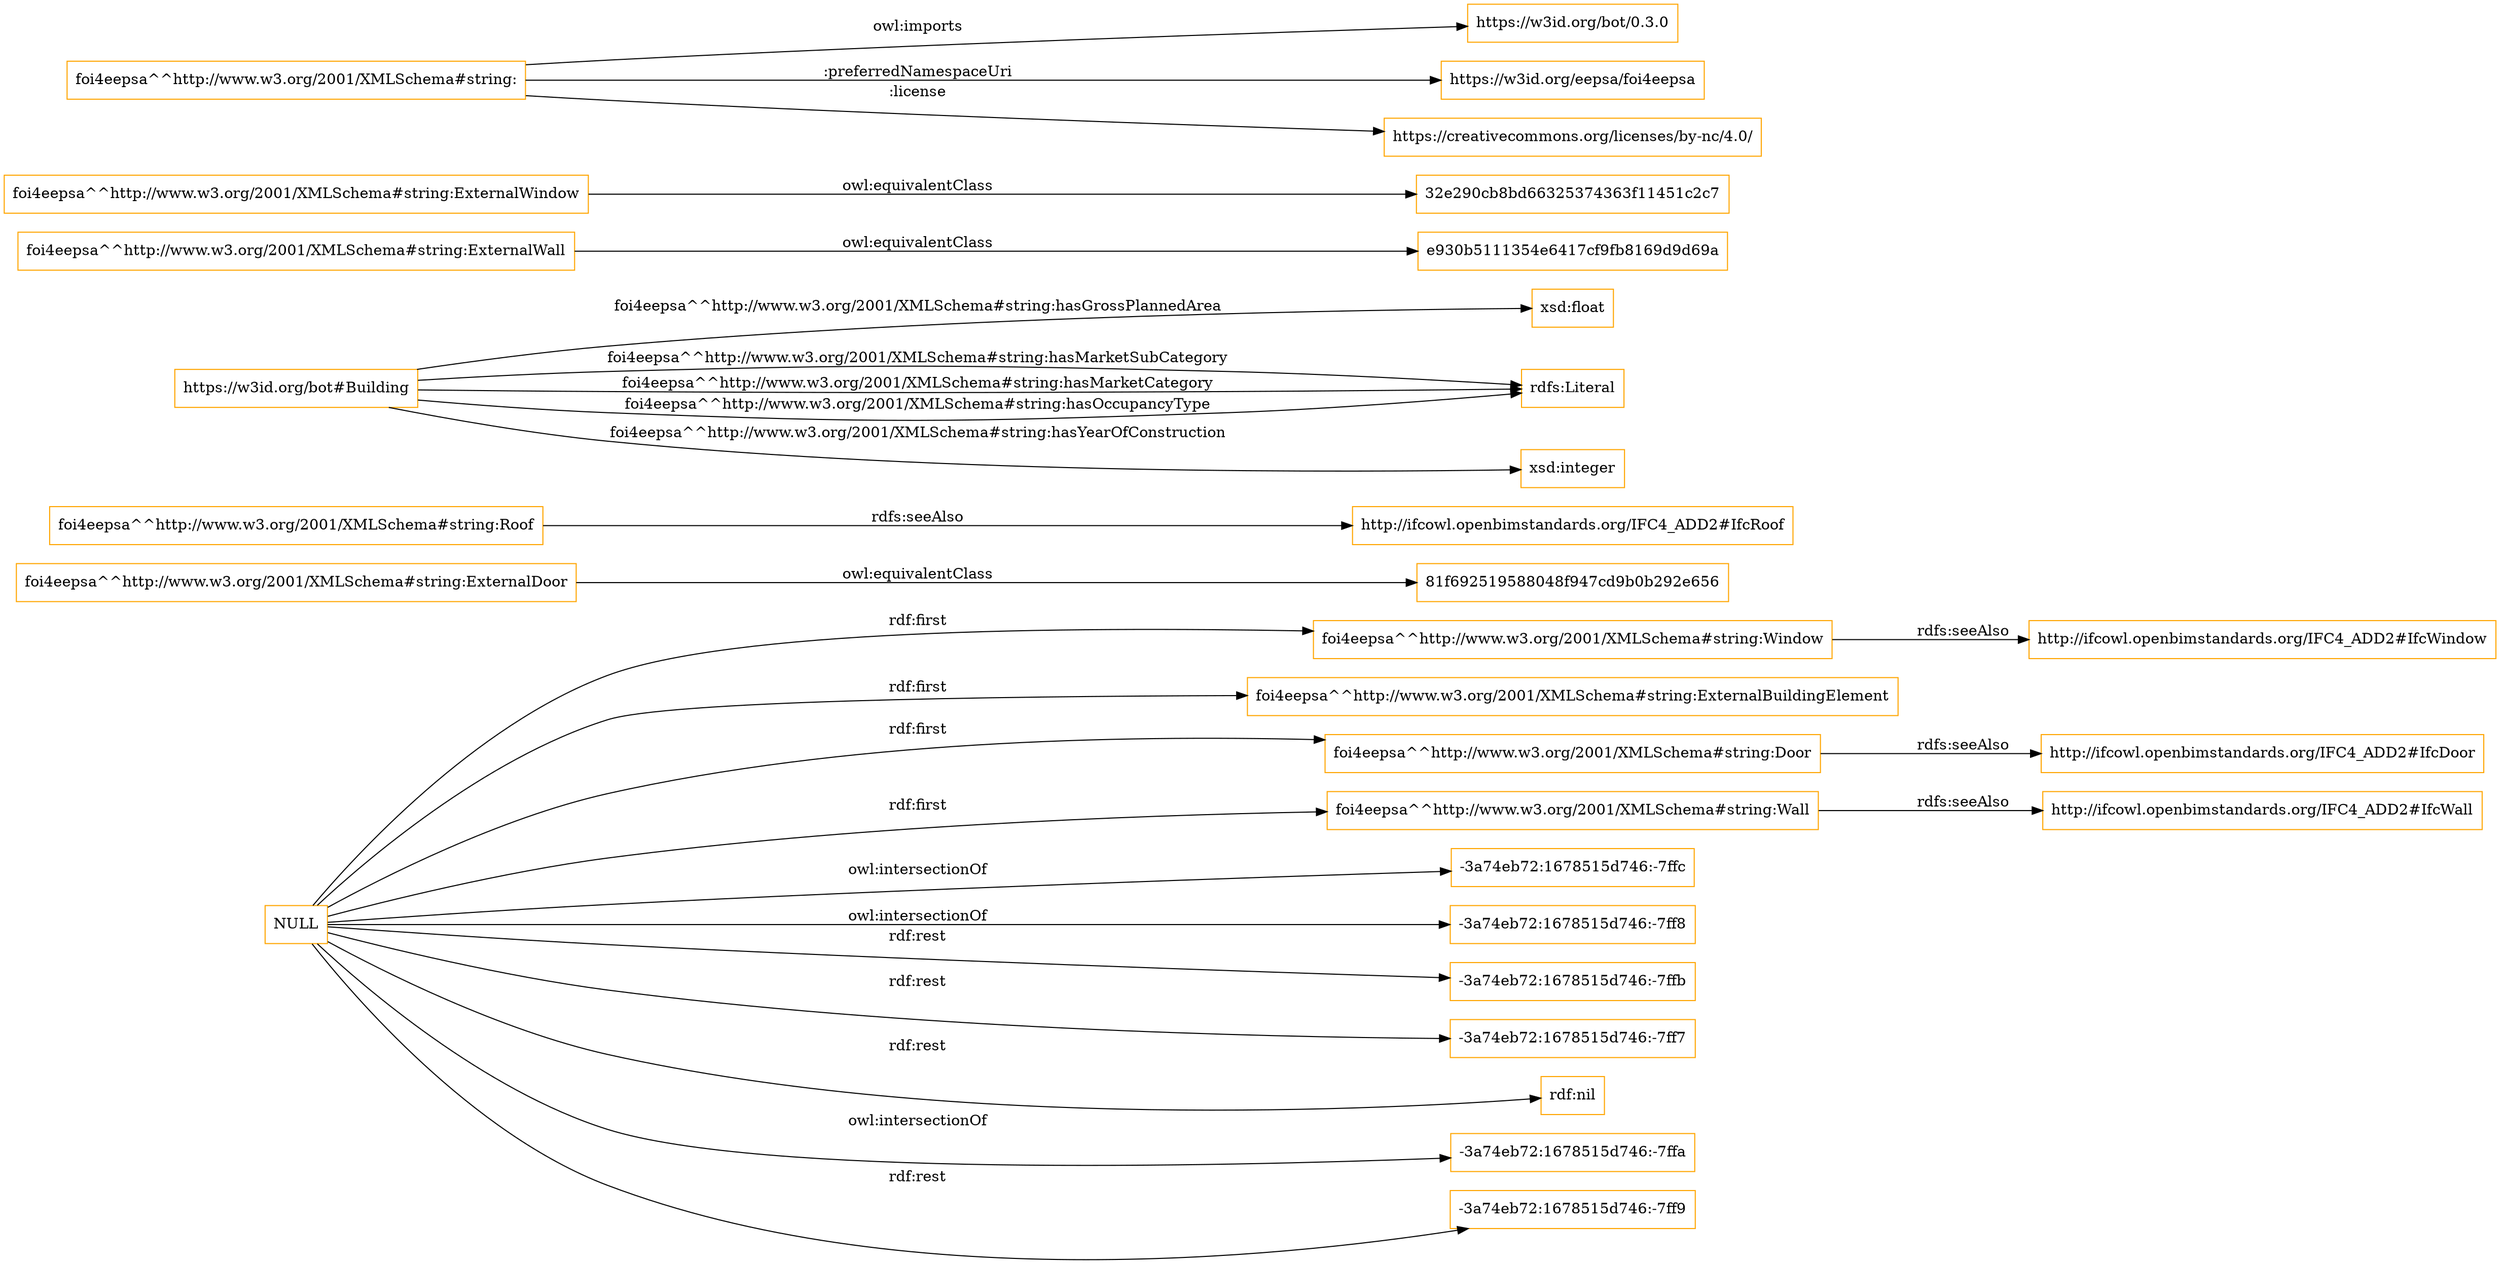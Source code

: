 digraph ar2dtool_diagram { 
rankdir=LR;
size="1501"
node [shape = rectangle, color="orange"]; "foi4eepsa^^http://www.w3.org/2001/XMLSchema#string:Window" "foi4eepsa^^http://www.w3.org/2001/XMLSchema#string:ExternalDoor" "foi4eepsa^^http://www.w3.org/2001/XMLSchema#string:Roof" "https://w3id.org/bot#Building" "81f692519588048f947cd9b0b292e656" "foi4eepsa^^http://www.w3.org/2001/XMLSchema#string:ExternalWall" "foi4eepsa^^http://www.w3.org/2001/XMLSchema#string:ExternalBuildingElement" "32e290cb8bd66325374363f11451c2c7" "foi4eepsa^^http://www.w3.org/2001/XMLSchema#string:Door" "foi4eepsa^^http://www.w3.org/2001/XMLSchema#string:ExternalWindow" "foi4eepsa^^http://www.w3.org/2001/XMLSchema#string:Wall" "e930b5111354e6417cf9fb8169d9d69a" ; /*classes style*/
	"foi4eepsa^^http://www.w3.org/2001/XMLSchema#string:Door" -> "http://ifcowl.openbimstandards.org/IFC4_ADD2#IfcDoor" [ label = "rdfs:seeAlso" ];
	"foi4eepsa^^http://www.w3.org/2001/XMLSchema#string:Wall" -> "http://ifcowl.openbimstandards.org/IFC4_ADD2#IfcWall" [ label = "rdfs:seeAlso" ];
	"foi4eepsa^^http://www.w3.org/2001/XMLSchema#string:Roof" -> "http://ifcowl.openbimstandards.org/IFC4_ADD2#IfcRoof" [ label = "rdfs:seeAlso" ];
	"foi4eepsa^^http://www.w3.org/2001/XMLSchema#string:ExternalDoor" -> "81f692519588048f947cd9b0b292e656" [ label = "owl:equivalentClass" ];
	"foi4eepsa^^http://www.w3.org/2001/XMLSchema#string:ExternalWindow" -> "32e290cb8bd66325374363f11451c2c7" [ label = "owl:equivalentClass" ];
	"foi4eepsa^^http://www.w3.org/2001/XMLSchema#string:ExternalWall" -> "e930b5111354e6417cf9fb8169d9d69a" [ label = "owl:equivalentClass" ];
	"foi4eepsa^^http://www.w3.org/2001/XMLSchema#string:Window" -> "http://ifcowl.openbimstandards.org/IFC4_ADD2#IfcWindow" [ label = "rdfs:seeAlso" ];
	"foi4eepsa^^http://www.w3.org/2001/XMLSchema#string:" -> "https://w3id.org/bot/0.3.0" [ label = "owl:imports" ];
	"foi4eepsa^^http://www.w3.org/2001/XMLSchema#string:" -> "https://w3id.org/eepsa/foi4eepsa" [ label = ":preferredNamespaceUri" ];
	"foi4eepsa^^http://www.w3.org/2001/XMLSchema#string:" -> "https://creativecommons.org/licenses/by-nc/4.0/" [ label = ":license" ];
	"NULL" -> "-3a74eb72:1678515d746:-7ffc" [ label = "owl:intersectionOf" ];
	"NULL" -> "-3a74eb72:1678515d746:-7ff8" [ label = "owl:intersectionOf" ];
	"NULL" -> "-3a74eb72:1678515d746:-7ffb" [ label = "rdf:rest" ];
	"NULL" -> "foi4eepsa^^http://www.w3.org/2001/XMLSchema#string:Window" [ label = "rdf:first" ];
	"NULL" -> "-3a74eb72:1678515d746:-7ff7" [ label = "rdf:rest" ];
	"NULL" -> "foi4eepsa^^http://www.w3.org/2001/XMLSchema#string:ExternalBuildingElement" [ label = "rdf:first" ];
	"NULL" -> "rdf:nil" [ label = "rdf:rest" ];
	"NULL" -> "foi4eepsa^^http://www.w3.org/2001/XMLSchema#string:Door" [ label = "rdf:first" ];
	"NULL" -> "-3a74eb72:1678515d746:-7ffa" [ label = "owl:intersectionOf" ];
	"NULL" -> "-3a74eb72:1678515d746:-7ff9" [ label = "rdf:rest" ];
	"NULL" -> "foi4eepsa^^http://www.w3.org/2001/XMLSchema#string:Wall" [ label = "rdf:first" ];
	"https://w3id.org/bot#Building" -> "xsd:float" [ label = "foi4eepsa^^http://www.w3.org/2001/XMLSchema#string:hasGrossPlannedArea" ];
	"https://w3id.org/bot#Building" -> "rdfs:Literal" [ label = "foi4eepsa^^http://www.w3.org/2001/XMLSchema#string:hasMarketSubCategory" ];
	"https://w3id.org/bot#Building" -> "xsd:integer" [ label = "foi4eepsa^^http://www.w3.org/2001/XMLSchema#string:hasYearOfConstruction" ];
	"https://w3id.org/bot#Building" -> "rdfs:Literal" [ label = "foi4eepsa^^http://www.w3.org/2001/XMLSchema#string:hasMarketCategory" ];
	"https://w3id.org/bot#Building" -> "rdfs:Literal" [ label = "foi4eepsa^^http://www.w3.org/2001/XMLSchema#string:hasOccupancyType" ];

}
